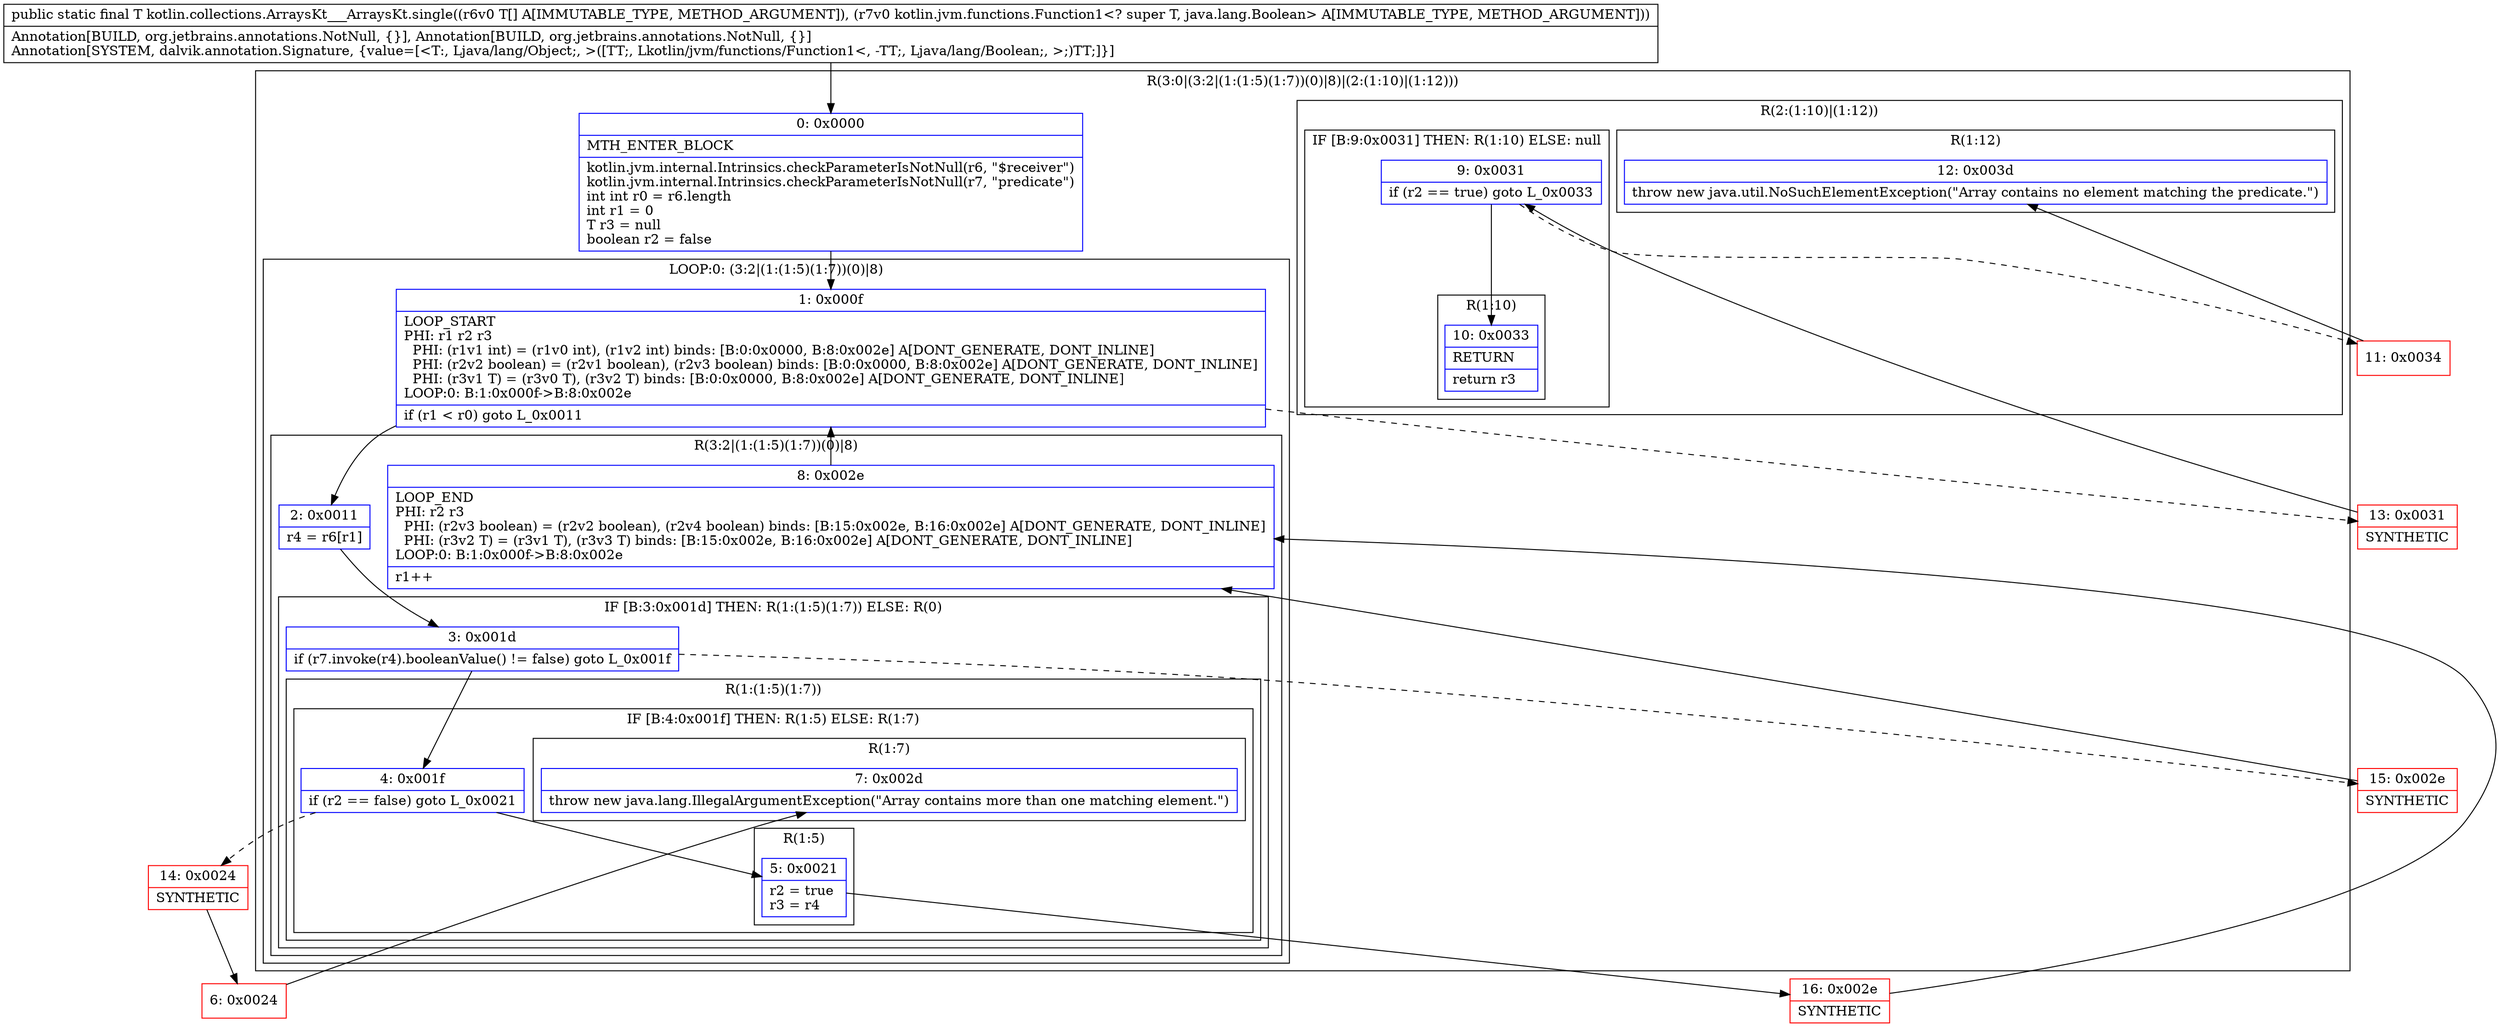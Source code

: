 digraph "CFG forkotlin.collections.ArraysKt___ArraysKt.single([Ljava\/lang\/Object;Lkotlin\/jvm\/functions\/Function1;)Ljava\/lang\/Object;" {
subgraph cluster_Region_2121813762 {
label = "R(3:0|(3:2|(1:(1:5)(1:7))(0)|8)|(2:(1:10)|(1:12)))";
node [shape=record,color=blue];
Node_0 [shape=record,label="{0\:\ 0x0000|MTH_ENTER_BLOCK\l|kotlin.jvm.internal.Intrinsics.checkParameterIsNotNull(r6, \"$receiver\")\lkotlin.jvm.internal.Intrinsics.checkParameterIsNotNull(r7, \"predicate\")\lint int r0 = r6.length\lint r1 = 0\lT r3 = null\lboolean r2 = false\l}"];
subgraph cluster_LoopRegion_447523520 {
label = "LOOP:0: (3:2|(1:(1:5)(1:7))(0)|8)";
node [shape=record,color=blue];
Node_1 [shape=record,label="{1\:\ 0x000f|LOOP_START\lPHI: r1 r2 r3 \l  PHI: (r1v1 int) = (r1v0 int), (r1v2 int) binds: [B:0:0x0000, B:8:0x002e] A[DONT_GENERATE, DONT_INLINE]\l  PHI: (r2v2 boolean) = (r2v1 boolean), (r2v3 boolean) binds: [B:0:0x0000, B:8:0x002e] A[DONT_GENERATE, DONT_INLINE]\l  PHI: (r3v1 T) = (r3v0 T), (r3v2 T) binds: [B:0:0x0000, B:8:0x002e] A[DONT_GENERATE, DONT_INLINE]\lLOOP:0: B:1:0x000f\-\>B:8:0x002e\l|if (r1 \< r0) goto L_0x0011\l}"];
subgraph cluster_Region_1126705047 {
label = "R(3:2|(1:(1:5)(1:7))(0)|8)";
node [shape=record,color=blue];
Node_2 [shape=record,label="{2\:\ 0x0011|r4 = r6[r1]\l}"];
subgraph cluster_IfRegion_157959645 {
label = "IF [B:3:0x001d] THEN: R(1:(1:5)(1:7)) ELSE: R(0)";
node [shape=record,color=blue];
Node_3 [shape=record,label="{3\:\ 0x001d|if (r7.invoke(r4).booleanValue() != false) goto L_0x001f\l}"];
subgraph cluster_Region_2083014700 {
label = "R(1:(1:5)(1:7))";
node [shape=record,color=blue];
subgraph cluster_IfRegion_1255228002 {
label = "IF [B:4:0x001f] THEN: R(1:5) ELSE: R(1:7)";
node [shape=record,color=blue];
Node_4 [shape=record,label="{4\:\ 0x001f|if (r2 == false) goto L_0x0021\l}"];
subgraph cluster_Region_1466630506 {
label = "R(1:5)";
node [shape=record,color=blue];
Node_5 [shape=record,label="{5\:\ 0x0021|r2 = true\lr3 = r4\l}"];
}
subgraph cluster_Region_744434532 {
label = "R(1:7)";
node [shape=record,color=blue];
Node_7 [shape=record,label="{7\:\ 0x002d|throw new java.lang.IllegalArgumentException(\"Array contains more than one matching element.\")\l}"];
}
}
}
subgraph cluster_Region_1406828165 {
label = "R(0)";
node [shape=record,color=blue];
}
}
Node_8 [shape=record,label="{8\:\ 0x002e|LOOP_END\lPHI: r2 r3 \l  PHI: (r2v3 boolean) = (r2v2 boolean), (r2v4 boolean) binds: [B:15:0x002e, B:16:0x002e] A[DONT_GENERATE, DONT_INLINE]\l  PHI: (r3v2 T) = (r3v1 T), (r3v3 T) binds: [B:15:0x002e, B:16:0x002e] A[DONT_GENERATE, DONT_INLINE]\lLOOP:0: B:1:0x000f\-\>B:8:0x002e\l|r1++\l}"];
}
}
subgraph cluster_Region_138780046 {
label = "R(2:(1:10)|(1:12))";
node [shape=record,color=blue];
subgraph cluster_IfRegion_1221054512 {
label = "IF [B:9:0x0031] THEN: R(1:10) ELSE: null";
node [shape=record,color=blue];
Node_9 [shape=record,label="{9\:\ 0x0031|if (r2 == true) goto L_0x0033\l}"];
subgraph cluster_Region_1986860018 {
label = "R(1:10)";
node [shape=record,color=blue];
Node_10 [shape=record,label="{10\:\ 0x0033|RETURN\l|return r3\l}"];
}
}
subgraph cluster_Region_907201922 {
label = "R(1:12)";
node [shape=record,color=blue];
Node_12 [shape=record,label="{12\:\ 0x003d|throw new java.util.NoSuchElementException(\"Array contains no element matching the predicate.\")\l}"];
}
}
}
Node_6 [shape=record,color=red,label="{6\:\ 0x0024}"];
Node_11 [shape=record,color=red,label="{11\:\ 0x0034}"];
Node_13 [shape=record,color=red,label="{13\:\ 0x0031|SYNTHETIC\l}"];
Node_14 [shape=record,color=red,label="{14\:\ 0x0024|SYNTHETIC\l}"];
Node_15 [shape=record,color=red,label="{15\:\ 0x002e|SYNTHETIC\l}"];
Node_16 [shape=record,color=red,label="{16\:\ 0x002e|SYNTHETIC\l}"];
MethodNode[shape=record,label="{public static final T kotlin.collections.ArraysKt___ArraysKt.single((r6v0 T[] A[IMMUTABLE_TYPE, METHOD_ARGUMENT]), (r7v0 kotlin.jvm.functions.Function1\<? super T, java.lang.Boolean\> A[IMMUTABLE_TYPE, METHOD_ARGUMENT]))  | Annotation[BUILD, org.jetbrains.annotations.NotNull, \{\}], Annotation[BUILD, org.jetbrains.annotations.NotNull, \{\}]\lAnnotation[SYSTEM, dalvik.annotation.Signature, \{value=[\<T:, Ljava\/lang\/Object;, \>([TT;, Lkotlin\/jvm\/functions\/Function1\<, \-TT;, Ljava\/lang\/Boolean;, \>;)TT;]\}]\l}"];
MethodNode -> Node_0;
Node_0 -> Node_1;
Node_1 -> Node_2;
Node_1 -> Node_13[style=dashed];
Node_2 -> Node_3;
Node_3 -> Node_4;
Node_3 -> Node_15[style=dashed];
Node_4 -> Node_5;
Node_4 -> Node_14[style=dashed];
Node_5 -> Node_16;
Node_8 -> Node_1;
Node_9 -> Node_10;
Node_9 -> Node_11[style=dashed];
Node_6 -> Node_7;
Node_11 -> Node_12;
Node_13 -> Node_9;
Node_14 -> Node_6;
Node_15 -> Node_8;
Node_16 -> Node_8;
}


